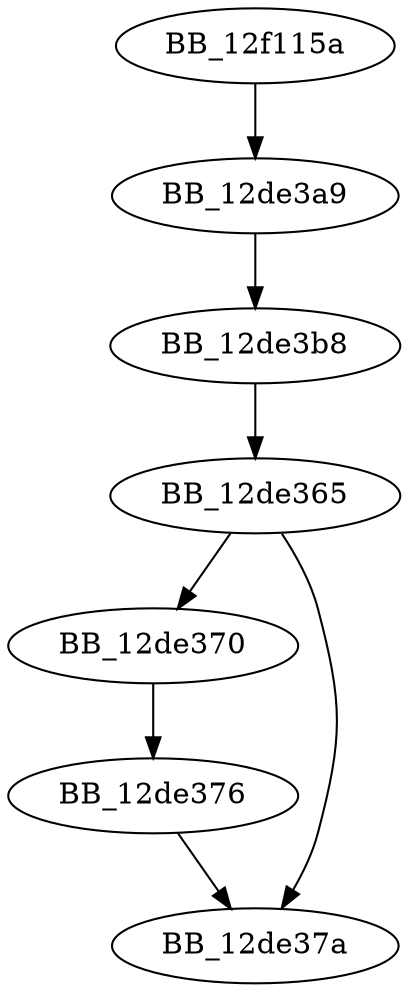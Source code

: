 DiGraph sub_12F115A{
BB_12de365->BB_12de370
BB_12de365->BB_12de37a
BB_12de370->BB_12de376
BB_12de376->BB_12de37a
BB_12de3a9->BB_12de3b8
BB_12de3b8->BB_12de365
BB_12f115a->BB_12de3a9
}
